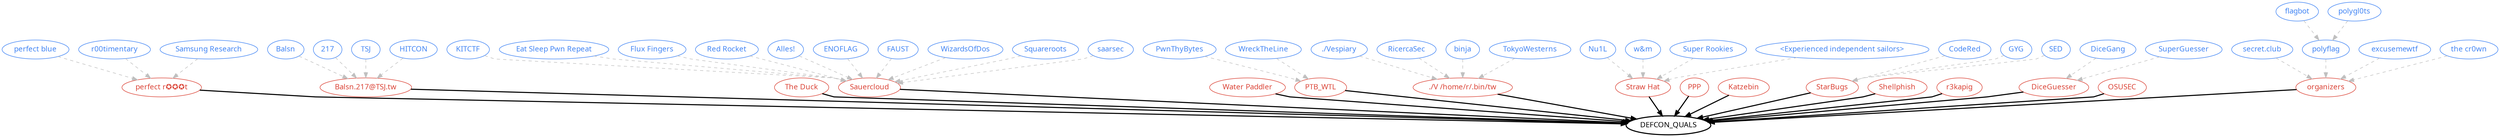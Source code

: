 digraph teams {
  node [fontname = "JetBrains Mono"];
  overlap = false;
  splines = polyline;

  DEFCON_QUALS [style="bold" href="https://quals.2022.nautilus.institute/dashboard"];

  // team clusters (red)
  subgraph {
    node [color="#db4437" fontcolor="#db4437"];
    "perfect r✪✪✪t" [href="https://ctftime.org/team/176403"]
    "Balsn.217@TSJ.tw" [href="https://ctftime.org/team/189868"]
    "The Duck" [href="https://ctftime.org/team/111501"]
    "Sauercloud" [href="https://ctftime.org/team/54748"]
    "Water Paddler" [href="https://ctftime.org/team/155019"]
    "PTB_WTL" [href="https://ctftime.org/team/119975"]
    "./V /home/r/.bin/tw" [href="https://ctftime.org/team/189869"]
    "Straw Hat" [href="https://ctftime.org/team/19208"]
    "PPP" [href="https://ctftime.org/team/284"]
    "Katzebin" [href="https://ctftime.org/team/141539"]
    "StarBugs" [href="https://ctftime.org/team/152239"]
    "Shellphish" [href="https://ctftime.org/team/285"]
    "r3kapig" [href="https://ctftime.org/team/58979"]
    "DiceGuesser" [href="https://ctftime.org/team/182504"]
    "OSUSEC" [href="https://ctftime.org/team/12858"]
    "organizers" [href="https://ctftime.org/team/42934"]
  }

  // individual teams (blue)
  subgraph {
    node [color="#4285f4" fontcolor="#4285f4"];

    // Sauercloud (Germany)
    "KITCTF" [href="https://ctftime.org/team/7221"];
    "Eat Sleep Pwn Repeat" [href="https://ctftime.org/team/15712"];
    "Flux Fingers" [href="https://ctftime.org/team/551"];
    "Red Rocket" [href="https://ctftime.org/team/48677"];
    "Alles!" [href="https://ctftime.org/team/18419"];
    "ENOFLAG" [href="https://ctftime.org/team/1438"];
    "FAUST" [href="https://ctftime.org/team/550"];
    "WizardsOfDos" [href="https://ctftime.org/team/561"];
    "Squareroots" [href="https://ctftime.org/team/554"];
    "saarsec" [href="https://ctftime.org/team/15337"];

    // perfect rooot
    "perfect blue" [href="https://ctftime.org/team/53802"];
    "r00timentary" [href="https://ctftime.org/team/32783"];
    "Samsung Research" [href=""];

    // Balsn.217@TSJ.tw
    "Balsn" [href="https://ctftime.org/team/16978"];
    "217" [href="https://ctftime.org/team/5160"];
    "TSJ" [href="https://ctftime.org/team/150366"];
    "HITCON" [href="https://ctftime.org/team/8299"];

    // PTB_WTL
    "PwnThyBytes" [href="https://ctftime.org/team/59199"];
    "WreckTheLine" [href="https://ctftime.org/team/57908"];

    // ./V /home/r/.bin/tw 
    "./Vespiary" [href="https://ctftime.org/team/80092"];
    "RicercaSec" [href=""];
    "binja" [href="https://ctftime.org/team/9083"];
    "TokyoWesterns" [href="https://ctftime.org/team/12599"];

    // Straw Hat
    "Nu1L" [href="https://ctftime.org/team/19208"];
    "w&m" [href="https://ctftime.org/team/54666"];
    "Super Rookies" [href=""];
    "<Experienced independent sailors>" [href=""];

    // DiceGuesser
    "DiceGang" [href="https://ctftime.org/team/109452"];
    "SuperGuesser" [href="https://ctftime.org/team/130817"];

    // StarBugs
    "CodeRed" [href="https://ctftime.org/team/4004"];
    "GYG" [href="https://ctftime.org/team/33362"];
    "SED" [href="https://ctftime.org/team/70332"];

    // organizers
    "secret.club" [href=""];
    "polyflag" [href="https://ctftime.org/team/112451"];
    "excusemewtf" [href="https://ctftime.org/team/104977/"];
    "the cr0wn" [href="https://ctftime.org/team/48976/"];
    "flagbot" [href="https://ctftime.org/team/34878"];
    "polygl0ts" [href="https://ctftime.org/team/53791"];
  }

  // primary edges
  subgraph {
    "perfect r✪✪✪t" -> DEFCON_QUALS [style="bold"];
    "Balsn.217@TSJ.tw" -> DEFCON_QUALS [style="bold"];
    "The Duck" -> DEFCON_QUALS [style="bold"];
    "Sauercloud" -> DEFCON_QUALS [style="bold"];
    "Water Paddler" -> DEFCON_QUALS [style="bold"];
    "PTB_WTL" -> DEFCON_QUALS [style="bold"];
    "./V /home/r/.bin/tw" -> DEFCON_QUALS [style="bold"];
    "Straw Hat" -> DEFCON_QUALS [style="bold"];
    "PPP" -> DEFCON_QUALS [style="bold"];
    "Katzebin" -> DEFCON_QUALS [style="bold"];
    "StarBugs" -> DEFCON_QUALS [style="bold"];
    "Shellphish" -> DEFCON_QUALS [style="bold"];
    "r3kapig" -> DEFCON_QUALS [style="bold"];
    "DiceGuesser" -> DEFCON_QUALS [style="bold"];
    "OSUSEC" -> DEFCON_QUALS [style="bold"];
    "organizers" -> DEFCON_QUALS [style="bold"];
  }

  // secondary edges (teams to clusters)
  subgraph {
    edge [weight=1 style="dashed" color="grey"];
    // Sauercloud (Germany)
    "KITCTF" -> "Sauercloud";
    "Eat Sleep Pwn Repeat" -> "Sauercloud";   
    "Flux Fingers" -> "Sauercloud";   
    "Red Rocket" -> "Sauercloud";   
    "Alles!" -> "Sauercloud";   
    "ENOFLAG" -> "Sauercloud";   
    "FAUST" -> "Sauercloud";   
    "WizardsOfDos" -> "Sauercloud";   
    "Squareroots" -> "Sauercloud";   
    "saarsec" -> "Sauercloud";   

    // perfect rooot
    "perfect blue" ->"perfect r✪✪✪t";
    "r00timentary" -> "perfect r✪✪✪t";
    "Samsung Research" -> "perfect r✪✪✪t";

    // Balsn.217@TSJ.tw
    "Balsn" -> "Balsn.217@TSJ.tw";
    "217" -> "Balsn.217@TSJ.tw";
    "TSJ" -> "Balsn.217@TSJ.tw";
    "HITCON" -> "Balsn.217@TSJ.tw";

    // PTB_WTL
    "PwnThyBytes" -> "PTB_WTL";
    "WreckTheLine" -> "PTB_WTL";

    // ./V /home/r/.bin/tw
    "./Vespiary" -> "./V /home/r/.bin/tw";
    "RicercaSec" -> "./V /home/r/.bin/tw";
    "binja" -> "./V /home/r/.bin/tw";
    "TokyoWesterns" -> "./V /home/r/.bin/tw";

    // Straw Hat
    "Nu1L" -> "Straw Hat";
    "w&m" -> "Straw Hat";
    "Super Rookies" -> "Straw Hat";
    "<Experienced independent sailors>" -> "Straw Hat";

    // DiceGuesser
    "DiceGang" -> "DiceGuesser";
    "SuperGuesser" -> "DiceGuesser";

    // StarBugs
    "CodeRed" -> "StarBugs";
    "GYG" -> "StarBugs";
    "SED" -> "StarBugs";

    // organizers
    "secret.club" -> "organizers";
    "polyflag" -> "organizers";
    "excusemewtf" -> "organizers";
    "the cr0wn" -> "organizers";
    // polyflag
    "flagbot" -> "polyflag";
    "polygl0ts" -> "polyflag";
  }
}

